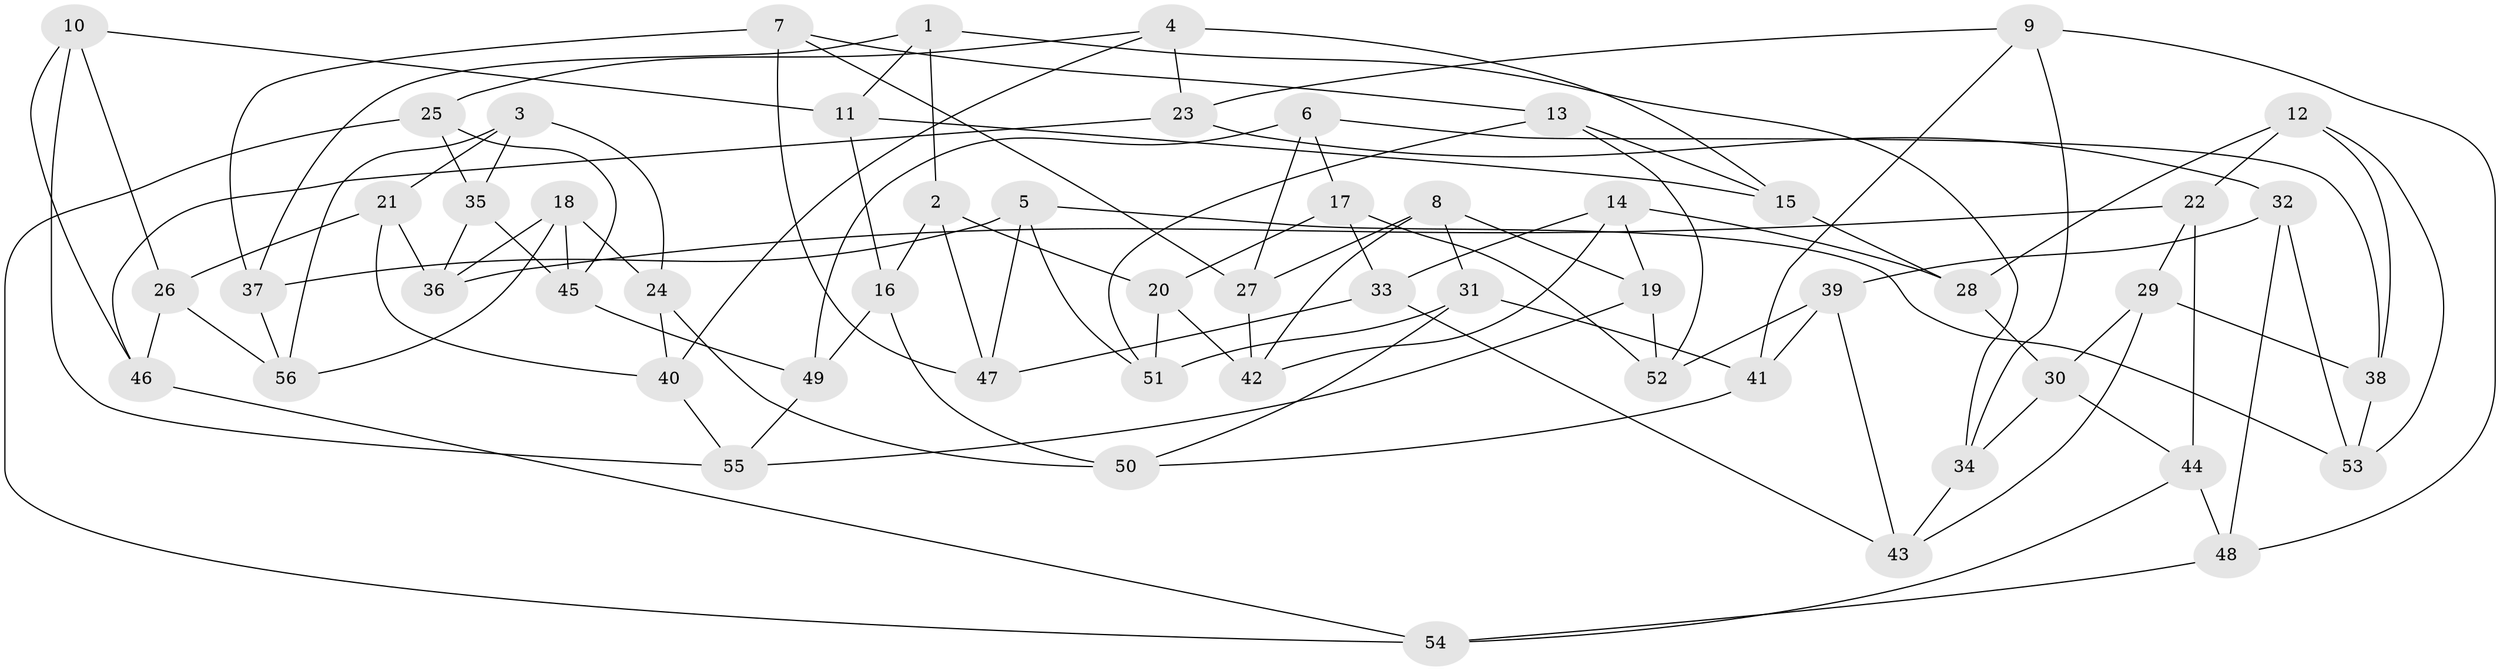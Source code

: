 // coarse degree distribution, {4: 0.725, 9: 0.025, 8: 0.075, 3: 0.175}
// Generated by graph-tools (version 1.1) at 2025/53/03/04/25 22:53:45]
// undirected, 56 vertices, 112 edges
graph export_dot {
  node [color=gray90,style=filled];
  1;
  2;
  3;
  4;
  5;
  6;
  7;
  8;
  9;
  10;
  11;
  12;
  13;
  14;
  15;
  16;
  17;
  18;
  19;
  20;
  21;
  22;
  23;
  24;
  25;
  26;
  27;
  28;
  29;
  30;
  31;
  32;
  33;
  34;
  35;
  36;
  37;
  38;
  39;
  40;
  41;
  42;
  43;
  44;
  45;
  46;
  47;
  48;
  49;
  50;
  51;
  52;
  53;
  54;
  55;
  56;
  1 -- 37;
  1 -- 11;
  1 -- 34;
  1 -- 2;
  2 -- 20;
  2 -- 16;
  2 -- 47;
  3 -- 24;
  3 -- 21;
  3 -- 35;
  3 -- 56;
  4 -- 23;
  4 -- 25;
  4 -- 40;
  4 -- 15;
  5 -- 53;
  5 -- 37;
  5 -- 47;
  5 -- 51;
  6 -- 49;
  6 -- 38;
  6 -- 27;
  6 -- 17;
  7 -- 47;
  7 -- 37;
  7 -- 27;
  7 -- 13;
  8 -- 19;
  8 -- 31;
  8 -- 42;
  8 -- 27;
  9 -- 41;
  9 -- 23;
  9 -- 34;
  9 -- 48;
  10 -- 11;
  10 -- 55;
  10 -- 46;
  10 -- 26;
  11 -- 16;
  11 -- 15;
  12 -- 28;
  12 -- 38;
  12 -- 22;
  12 -- 53;
  13 -- 52;
  13 -- 51;
  13 -- 15;
  14 -- 19;
  14 -- 28;
  14 -- 33;
  14 -- 42;
  15 -- 28;
  16 -- 49;
  16 -- 50;
  17 -- 20;
  17 -- 33;
  17 -- 52;
  18 -- 56;
  18 -- 45;
  18 -- 24;
  18 -- 36;
  19 -- 55;
  19 -- 52;
  20 -- 51;
  20 -- 42;
  21 -- 40;
  21 -- 26;
  21 -- 36;
  22 -- 36;
  22 -- 44;
  22 -- 29;
  23 -- 32;
  23 -- 46;
  24 -- 40;
  24 -- 50;
  25 -- 54;
  25 -- 45;
  25 -- 35;
  26 -- 56;
  26 -- 46;
  27 -- 42;
  28 -- 30;
  29 -- 43;
  29 -- 30;
  29 -- 38;
  30 -- 34;
  30 -- 44;
  31 -- 41;
  31 -- 51;
  31 -- 50;
  32 -- 48;
  32 -- 39;
  32 -- 53;
  33 -- 43;
  33 -- 47;
  34 -- 43;
  35 -- 36;
  35 -- 45;
  37 -- 56;
  38 -- 53;
  39 -- 43;
  39 -- 41;
  39 -- 52;
  40 -- 55;
  41 -- 50;
  44 -- 54;
  44 -- 48;
  45 -- 49;
  46 -- 54;
  48 -- 54;
  49 -- 55;
}
